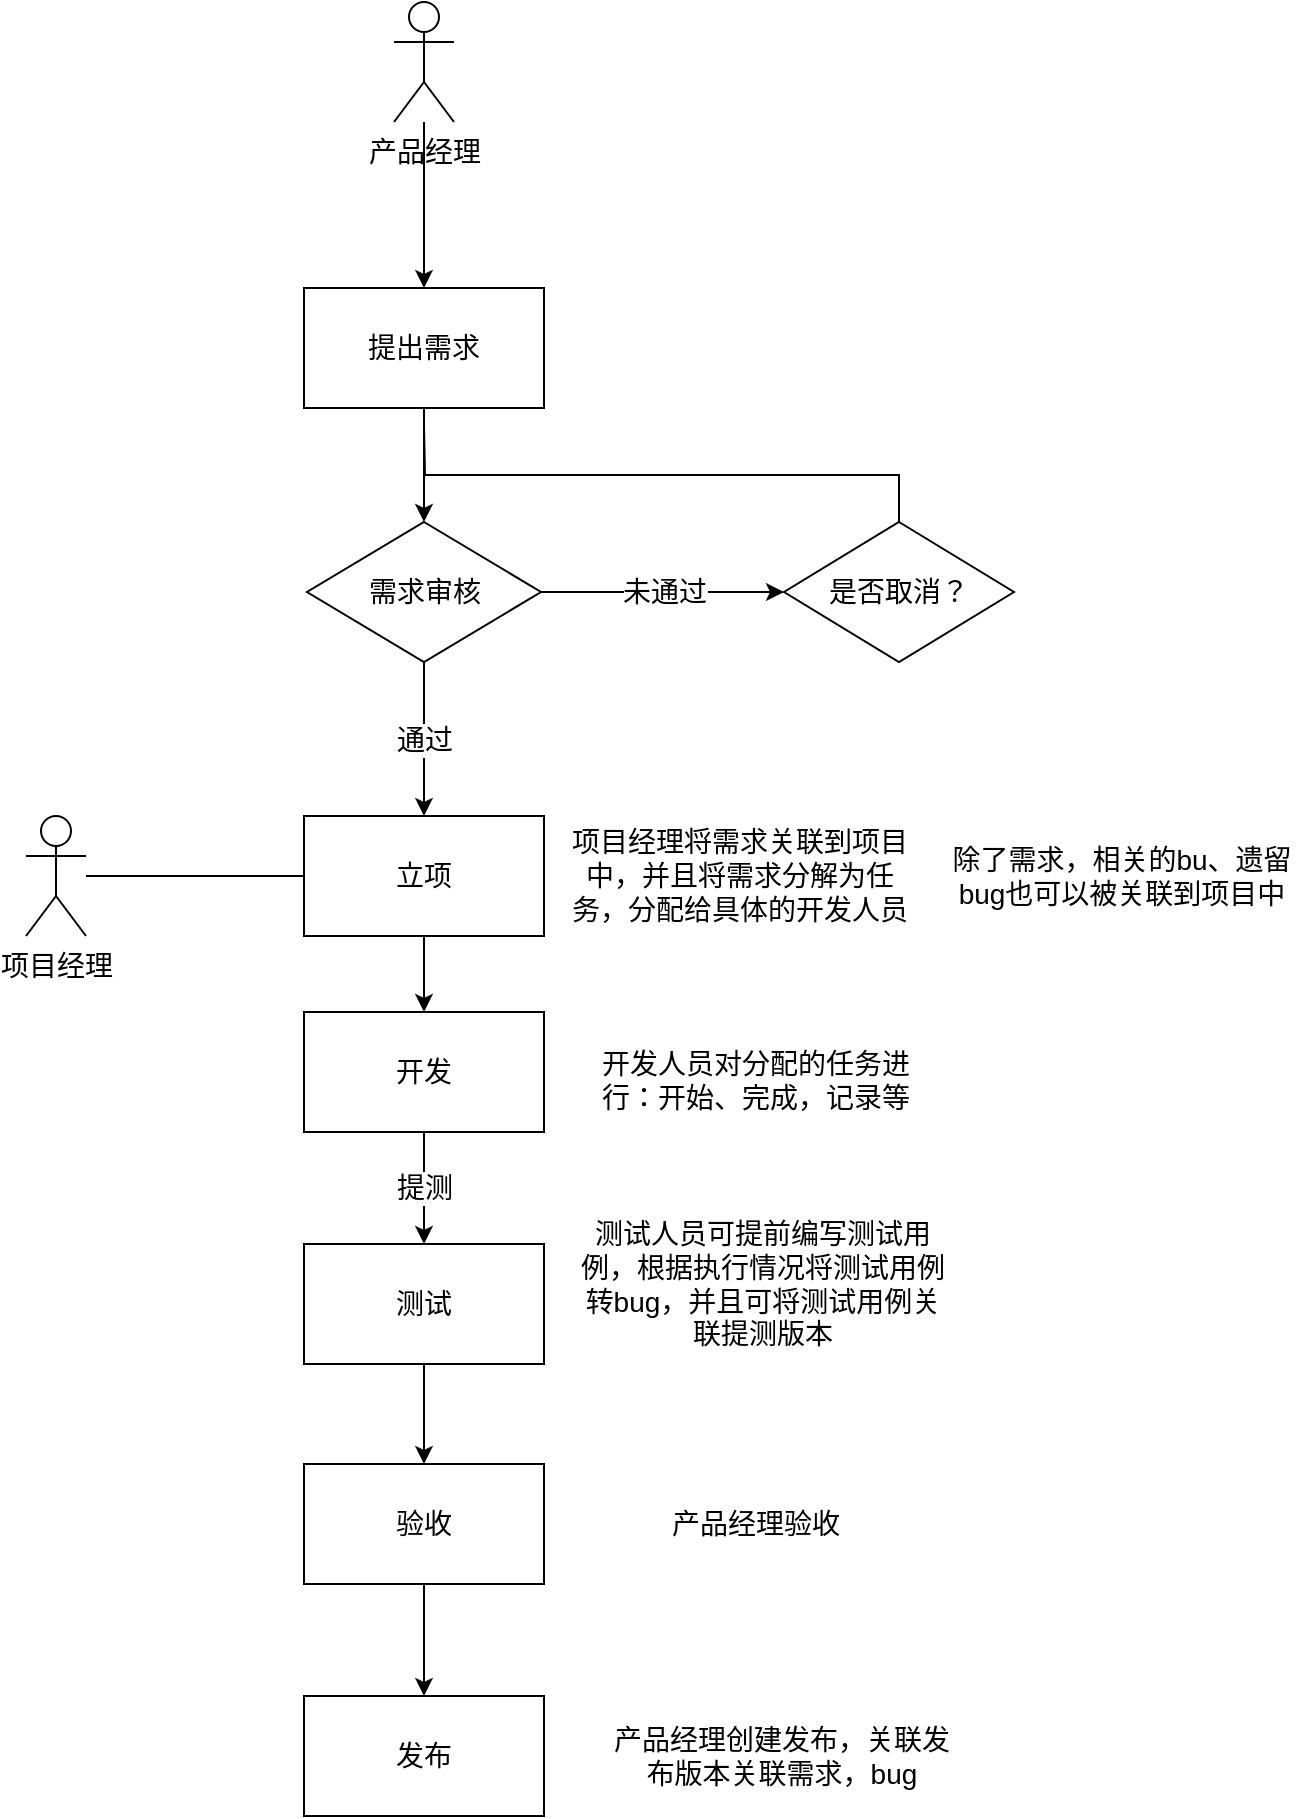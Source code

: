 <mxfile version="14.7.2" type="github"><diagram id="Yp6dNm4id9_fXsZ4MknU" name="第 1 页"><mxGraphModel dx="1038" dy="580" grid="0" gridSize="10" guides="1" tooltips="1" connect="1" arrows="1" fold="1" page="0" pageScale="1" pageWidth="827" pageHeight="1169" math="0" shadow="0"><root><mxCell id="0"/><mxCell id="1" parent="0"/><mxCell id="dao5SBQX3XO_SmKbxO5u-9" style="edgeStyle=orthogonalEdgeStyle;rounded=0;orthogonalLoop=1;jettySize=auto;html=1;fontSize=14;" parent="1" source="dao5SBQX3XO_SmKbxO5u-1" target="dao5SBQX3XO_SmKbxO5u-7" edge="1"><mxGeometry relative="1" as="geometry"/></mxCell><mxCell id="dao5SBQX3XO_SmKbxO5u-1" value="产品经理" style="shape=umlActor;verticalLabelPosition=bottom;verticalAlign=top;html=1;outlineConnect=0;fontSize=14;" parent="1" vertex="1"><mxGeometry x="330" y="2" width="30" height="60" as="geometry"/></mxCell><mxCell id="dao5SBQX3XO_SmKbxO5u-12" value="" style="edgeStyle=orthogonalEdgeStyle;rounded=0;orthogonalLoop=1;jettySize=auto;html=1;fontSize=14;" parent="1" source="dao5SBQX3XO_SmKbxO5u-7" target="dao5SBQX3XO_SmKbxO5u-11" edge="1"><mxGeometry relative="1" as="geometry"/></mxCell><mxCell id="dao5SBQX3XO_SmKbxO5u-7" value="提出需求" style="whiteSpace=wrap;html=1;fontSize=14;" parent="1" vertex="1"><mxGeometry x="285" y="145" width="120" height="60" as="geometry"/></mxCell><mxCell id="dao5SBQX3XO_SmKbxO5u-14" value="通过" style="edgeStyle=orthogonalEdgeStyle;rounded=0;orthogonalLoop=1;jettySize=auto;html=1;fontSize=14;" parent="1" source="dao5SBQX3XO_SmKbxO5u-11" target="dao5SBQX3XO_SmKbxO5u-13" edge="1"><mxGeometry relative="1" as="geometry"/></mxCell><mxCell id="dao5SBQX3XO_SmKbxO5u-15" value="未通过" style="edgeStyle=orthogonalEdgeStyle;rounded=0;orthogonalLoop=1;jettySize=auto;html=1;fontSize=14;entryX=0;entryY=0.5;entryDx=0;entryDy=0;" parent="1" source="dao5SBQX3XO_SmKbxO5u-11" target="dao5SBQX3XO_SmKbxO5u-16" edge="1"><mxGeometry relative="1" as="geometry"><mxPoint x="531" y="289" as="targetPoint"/></mxGeometry></mxCell><mxCell id="dao5SBQX3XO_SmKbxO5u-11" value="需求审核" style="rhombus;whiteSpace=wrap;html=1;fontSize=14;" parent="1" vertex="1"><mxGeometry x="286.5" y="262" width="117" height="70" as="geometry"/></mxCell><mxCell id="dao5SBQX3XO_SmKbxO5u-36" value="" style="edgeStyle=orthogonalEdgeStyle;rounded=0;orthogonalLoop=1;jettySize=auto;html=1;fontSize=14;endArrow=classic;endFill=1;strokeColor=#000000;" parent="1" source="dao5SBQX3XO_SmKbxO5u-13" target="dao5SBQX3XO_SmKbxO5u-35" edge="1"><mxGeometry relative="1" as="geometry"/></mxCell><mxCell id="dao5SBQX3XO_SmKbxO5u-13" value="立项" style="whiteSpace=wrap;html=1;fontSize=14;" parent="1" vertex="1"><mxGeometry x="285" y="409" width="120" height="60" as="geometry"/></mxCell><mxCell id="dao5SBQX3XO_SmKbxO5u-19" style="rounded=0;orthogonalLoop=1;jettySize=auto;html=1;exitX=0.5;exitY=0;exitDx=0;exitDy=0;fontSize=14;strokeColor=none;" parent="1" source="dao5SBQX3XO_SmKbxO5u-16" edge="1"><mxGeometry relative="1" as="geometry"><mxPoint x="345.2" y="213.4" as="targetPoint"/></mxGeometry></mxCell><mxCell id="dao5SBQX3XO_SmKbxO5u-26" style="edgeStyle=orthogonalEdgeStyle;rounded=0;orthogonalLoop=1;jettySize=auto;html=1;exitX=0.5;exitY=0;exitDx=0;exitDy=0;fontSize=14;strokeColor=#000000;endArrow=none;endFill=0;" parent="1" source="dao5SBQX3XO_SmKbxO5u-16" edge="1"><mxGeometry relative="1" as="geometry"><mxPoint x="345" y="214" as="targetPoint"/></mxGeometry></mxCell><mxCell id="dao5SBQX3XO_SmKbxO5u-16" value="是否取消？" style="rhombus;whiteSpace=wrap;html=1;fontSize=14;" parent="1" vertex="1"><mxGeometry x="525" y="262" width="115" height="70" as="geometry"/></mxCell><mxCell id="dao5SBQX3XO_SmKbxO5u-32" style="edgeStyle=orthogonalEdgeStyle;rounded=0;orthogonalLoop=1;jettySize=auto;html=1;entryX=0;entryY=0.5;entryDx=0;entryDy=0;fontSize=14;endArrow=none;endFill=0;strokeColor=#000000;" parent="1" source="dao5SBQX3XO_SmKbxO5u-27" target="dao5SBQX3XO_SmKbxO5u-13" edge="1"><mxGeometry relative="1" as="geometry"/></mxCell><mxCell id="dao5SBQX3XO_SmKbxO5u-27" value="项目经理" style="shape=umlActor;verticalLabelPosition=bottom;verticalAlign=top;html=1;outlineConnect=0;fontSize=14;" parent="1" vertex="1"><mxGeometry x="146" y="409" width="30" height="60" as="geometry"/></mxCell><mxCell id="dao5SBQX3XO_SmKbxO5u-33" value="项目经理将需求关联到项目中，并且将需求分解为任务，分配给具体的开发人员" style="text;html=1;strokeColor=none;fillColor=none;align=center;verticalAlign=middle;whiteSpace=wrap;rounded=0;fontSize=14;" parent="1" vertex="1"><mxGeometry x="413" y="410.25" width="180" height="57.5" as="geometry"/></mxCell><mxCell id="dao5SBQX3XO_SmKbxO5u-41" value="提测" style="edgeStyle=orthogonalEdgeStyle;rounded=0;orthogonalLoop=1;jettySize=auto;html=1;fontSize=14;endArrow=classic;endFill=1;strokeColor=#000000;" parent="1" source="dao5SBQX3XO_SmKbxO5u-35" target="dao5SBQX3XO_SmKbxO5u-40" edge="1"><mxGeometry relative="1" as="geometry"/></mxCell><mxCell id="dao5SBQX3XO_SmKbxO5u-35" value="开发" style="whiteSpace=wrap;html=1;fontSize=14;" parent="1" vertex="1"><mxGeometry x="285" y="507" width="120" height="60" as="geometry"/></mxCell><mxCell id="dao5SBQX3XO_SmKbxO5u-37" value="开发人员对分配的任务进行：开始、完成，记录等" style="text;html=1;strokeColor=none;fillColor=none;align=center;verticalAlign=middle;whiteSpace=wrap;rounded=0;fontSize=14;" parent="1" vertex="1"><mxGeometry x="421" y="512" width="180" height="57.5" as="geometry"/></mxCell><mxCell id="dao5SBQX3XO_SmKbxO5u-38" value="除了需求，相关的bu、遗留bug也可以被关联到项目中" style="text;html=1;strokeColor=none;fillColor=none;align=center;verticalAlign=middle;whiteSpace=wrap;rounded=0;fontSize=14;" parent="1" vertex="1"><mxGeometry x="604" y="410.25" width="180" height="57.5" as="geometry"/></mxCell><mxCell id="dao5SBQX3XO_SmKbxO5u-46" value="" style="edgeStyle=orthogonalEdgeStyle;rounded=0;orthogonalLoop=1;jettySize=auto;html=1;fontSize=14;endArrow=classic;endFill=1;strokeColor=#000000;" parent="1" source="dao5SBQX3XO_SmKbxO5u-40" target="dao5SBQX3XO_SmKbxO5u-45" edge="1"><mxGeometry relative="1" as="geometry"/></mxCell><mxCell id="dao5SBQX3XO_SmKbxO5u-40" value="测试" style="whiteSpace=wrap;html=1;fontSize=14;" parent="1" vertex="1"><mxGeometry x="285" y="623" width="120" height="60" as="geometry"/></mxCell><mxCell id="dao5SBQX3XO_SmKbxO5u-42" value="测试人员可提前编写测试用例，根据执行情况将测试用例转bug，并且可将测试用例关联提测版本" style="text;html=1;strokeColor=none;fillColor=none;align=center;verticalAlign=middle;whiteSpace=wrap;rounded=0;fontSize=14;" parent="1" vertex="1"><mxGeometry x="421" y="607.63" width="187" height="70.75" as="geometry"/></mxCell><mxCell id="dao5SBQX3XO_SmKbxO5u-51" value="" style="edgeStyle=orthogonalEdgeStyle;rounded=0;orthogonalLoop=1;jettySize=auto;html=1;fontSize=14;endArrow=classic;endFill=1;strokeColor=#000000;" parent="1" source="dao5SBQX3XO_SmKbxO5u-45" target="dao5SBQX3XO_SmKbxO5u-50" edge="1"><mxGeometry relative="1" as="geometry"/></mxCell><mxCell id="dao5SBQX3XO_SmKbxO5u-45" value="验收" style="whiteSpace=wrap;html=1;fontSize=14;" parent="1" vertex="1"><mxGeometry x="285" y="733" width="120" height="60" as="geometry"/></mxCell><mxCell id="dao5SBQX3XO_SmKbxO5u-48" value="产品经理验收" style="text;html=1;strokeColor=none;fillColor=none;align=center;verticalAlign=middle;whiteSpace=wrap;rounded=0;fontSize=14;" parent="1" vertex="1"><mxGeometry x="421" y="734.25" width="180" height="57.5" as="geometry"/></mxCell><mxCell id="dao5SBQX3XO_SmKbxO5u-50" value="发布" style="whiteSpace=wrap;html=1;fontSize=14;" parent="1" vertex="1"><mxGeometry x="285" y="849" width="120" height="60" as="geometry"/></mxCell><mxCell id="dao5SBQX3XO_SmKbxO5u-52" value="产品经理创建发布，关联发布版本关联需求，bug" style="text;html=1;strokeColor=none;fillColor=none;align=center;verticalAlign=middle;whiteSpace=wrap;rounded=0;fontSize=14;" parent="1" vertex="1"><mxGeometry x="434" y="850.25" width="180" height="57.5" as="geometry"/></mxCell></root></mxGraphModel></diagram></mxfile>